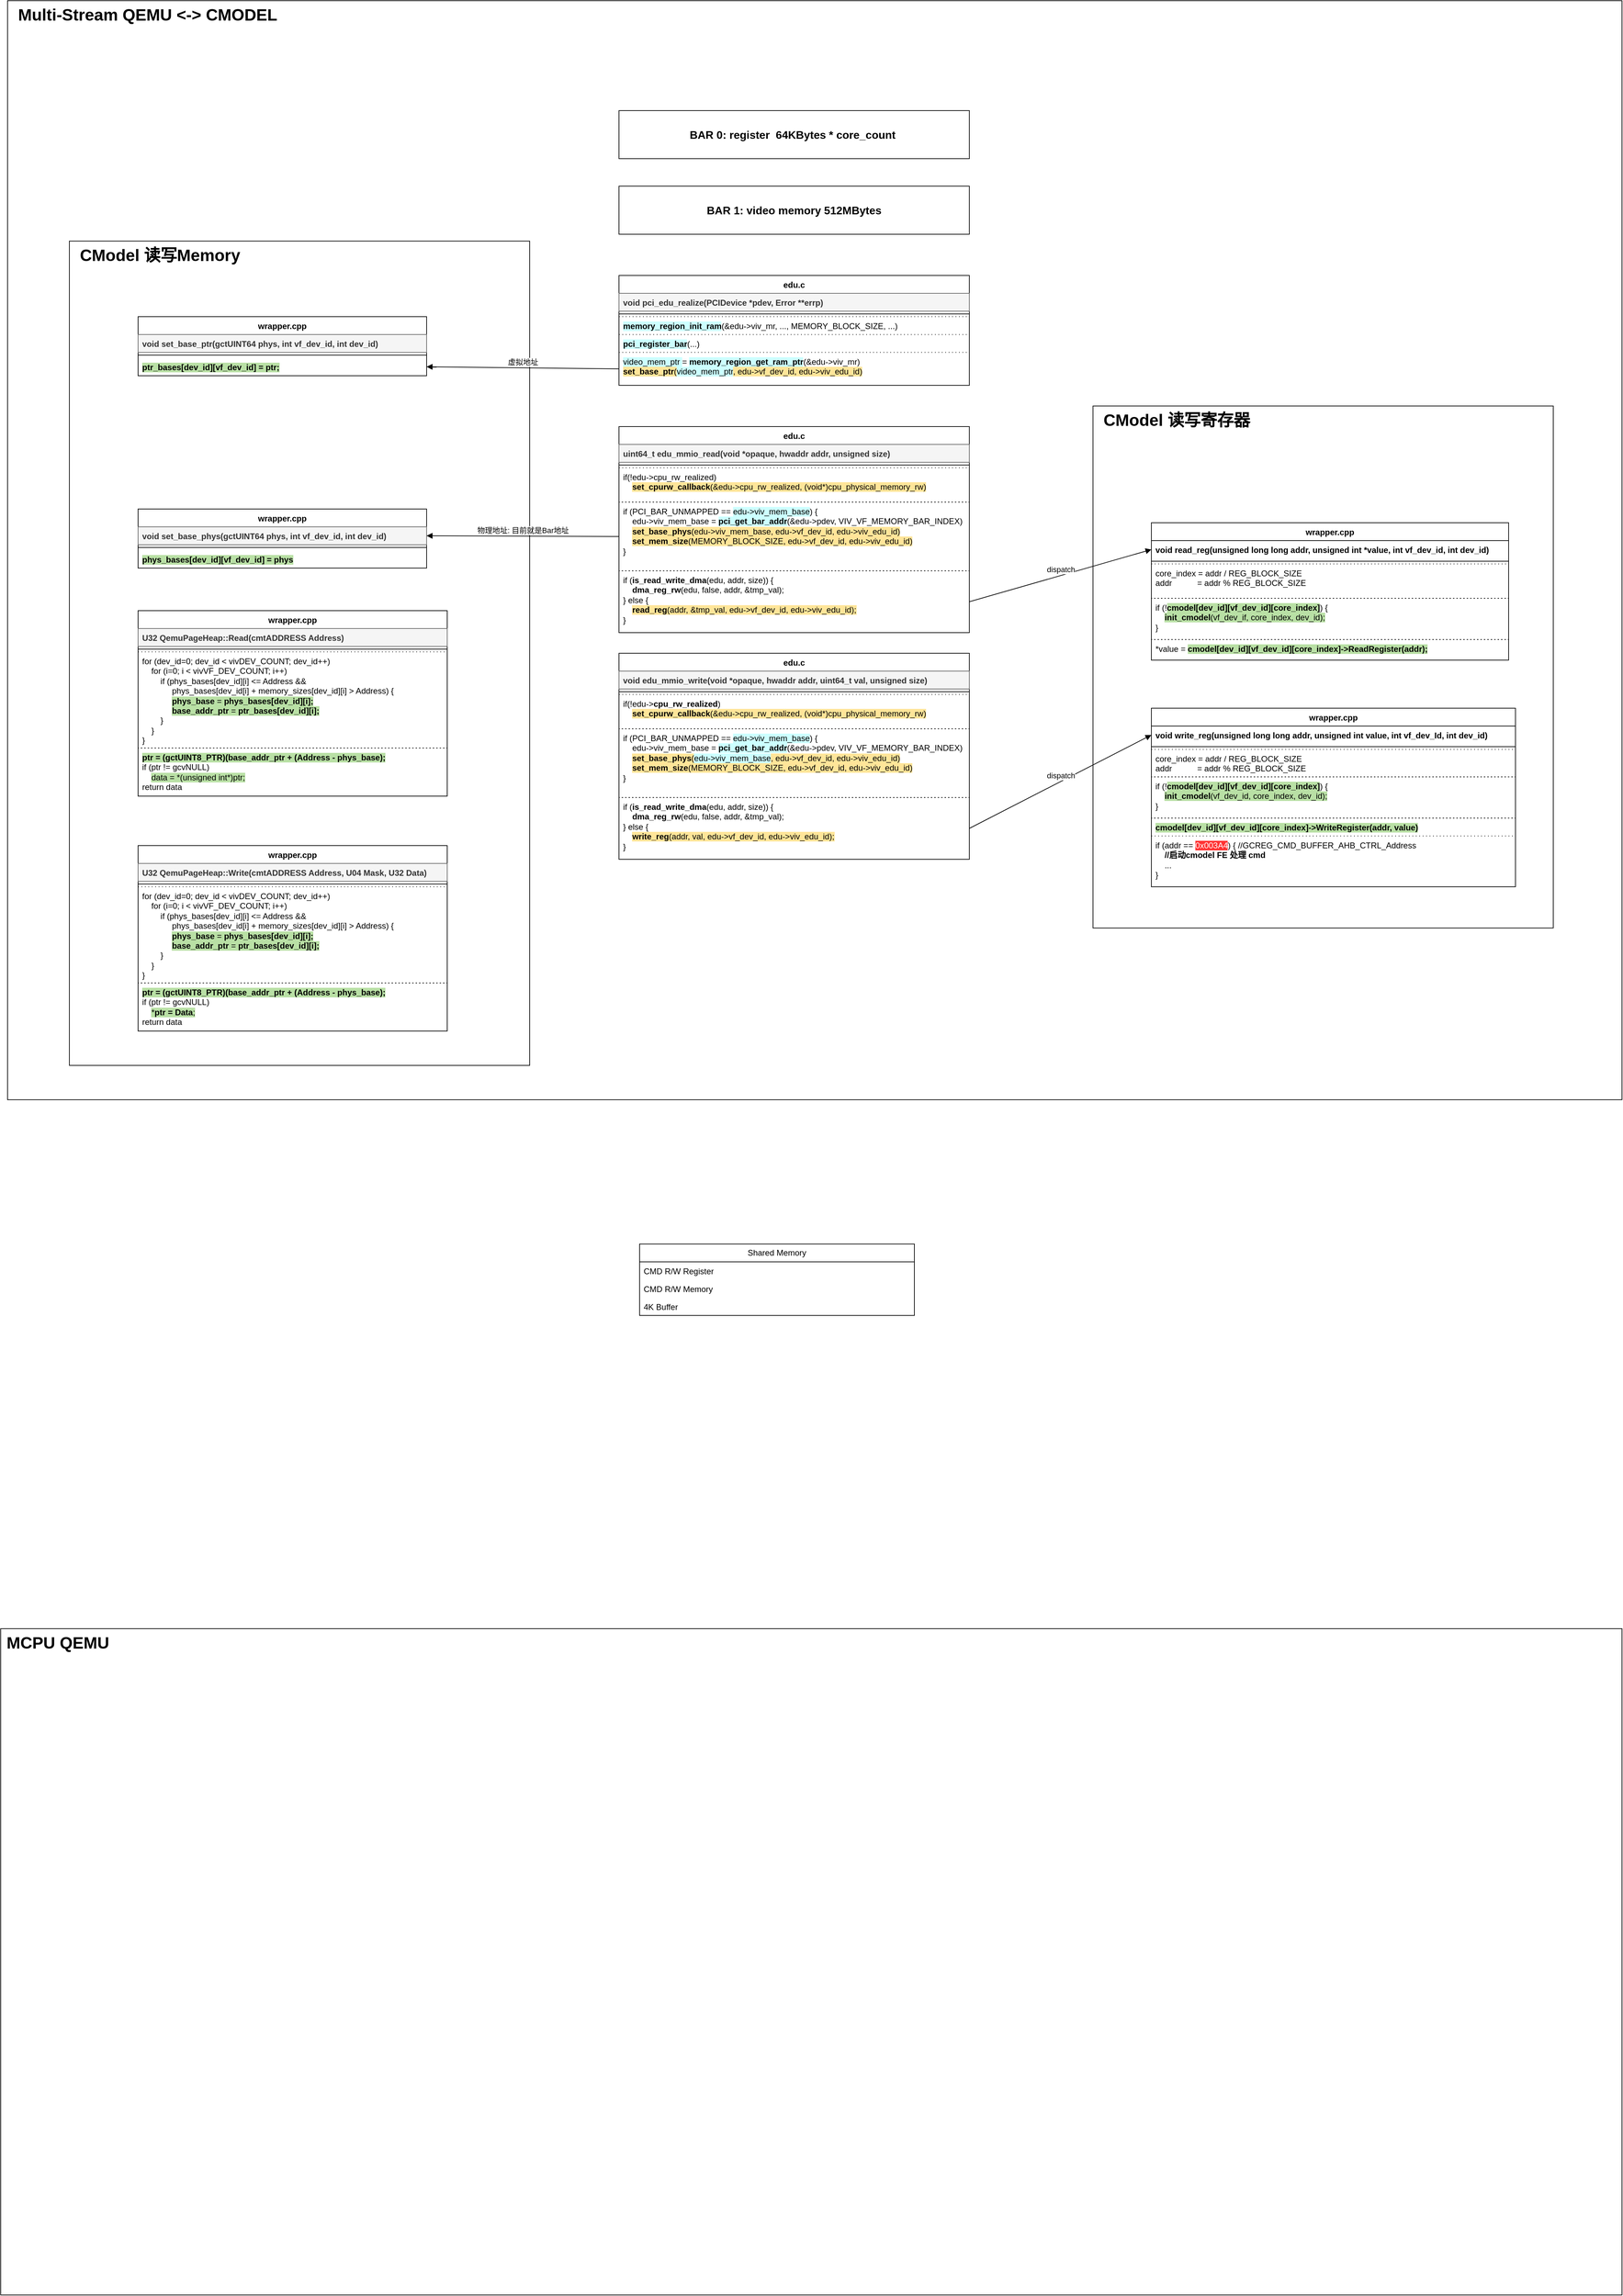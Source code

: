 <mxfile version="26.0.16">
  <diagram name="Page-1" id="O3RF_QSyXw5MkjXzJmDC">
    <mxGraphModel dx="1686" dy="1617" grid="1" gridSize="10" guides="1" tooltips="1" connect="1" arrows="1" fold="1" page="1" pageScale="1" pageWidth="850" pageHeight="1100" math="0" shadow="0">
      <root>
        <mxCell id="0" />
        <mxCell id="1" parent="0" />
        <mxCell id="B6jd7QzCgzBGUs_DWfSZ-12" value="&lt;font style=&quot;font-size: 24px;&quot;&gt;&lt;b&gt;&amp;nbsp; Multi-Stream QEMU &amp;lt;-&amp;gt; CMODEL&lt;/b&gt;&lt;/font&gt;" style="html=1;whiteSpace=wrap;align=left;verticalAlign=top;movable=0;resizable=0;rotatable=0;deletable=0;editable=0;locked=1;connectable=0;" vertex="1" parent="1">
          <mxGeometry y="-520" width="2350" height="1600" as="geometry" />
        </mxCell>
        <mxCell id="B6jd7QzCgzBGUs_DWfSZ-70" value="&lt;font style=&quot;font-size: 24px;&quot;&gt;&lt;b&gt;&amp;nbsp; CModel 读写Memory&lt;/b&gt;&lt;/font&gt;" style="html=1;whiteSpace=wrap;movable=0;resizable=0;rotatable=0;deletable=0;editable=0;locked=1;connectable=0;align=left;verticalAlign=top;" vertex="1" parent="1">
          <mxGeometry x="90" y="-170" width="670" height="1200" as="geometry" />
        </mxCell>
        <mxCell id="B6jd7QzCgzBGUs_DWfSZ-38" value="&lt;font style=&quot;font-size: 24px;&quot;&gt;&lt;b&gt;&amp;nbsp; CModel 读写寄存器&lt;/b&gt;&lt;/font&gt;" style="html=1;whiteSpace=wrap;movable=0;resizable=0;rotatable=0;deletable=0;editable=0;locked=1;connectable=0;align=left;verticalAlign=top;" vertex="1" parent="1">
          <mxGeometry x="1580" y="70" width="670" height="760" as="geometry" />
        </mxCell>
        <mxCell id="B6jd7QzCgzBGUs_DWfSZ-2" value="edu.c" style="swimlane;fontStyle=1;align=center;verticalAlign=top;childLayout=stackLayout;horizontal=1;startSize=26;horizontalStack=0;resizeParent=1;resizeParentMax=0;resizeLast=0;collapsible=1;marginBottom=0;whiteSpace=wrap;html=1;" vertex="1" parent="1">
          <mxGeometry x="890" y="100" width="510" height="300" as="geometry" />
        </mxCell>
        <mxCell id="B6jd7QzCgzBGUs_DWfSZ-3" value="&lt;b&gt;uint64_t edu_mmio_read(void *opaque, hwaddr addr, unsigned size)&amp;nbsp;&lt;/b&gt;" style="text;strokeColor=#666666;fillColor=#f5f5f5;align=left;verticalAlign=top;spacingLeft=4;spacingRight=4;overflow=hidden;rotatable=0;points=[[0,0.5],[1,0.5]];portConstraint=eastwest;whiteSpace=wrap;html=1;fontColor=#333333;" vertex="1" parent="B6jd7QzCgzBGUs_DWfSZ-2">
          <mxGeometry y="26" width="510" height="26" as="geometry" />
        </mxCell>
        <mxCell id="B6jd7QzCgzBGUs_DWfSZ-4" value="" style="line;strokeWidth=1;fillColor=none;align=left;verticalAlign=middle;spacingTop=-1;spacingLeft=3;spacingRight=3;rotatable=0;labelPosition=right;points=[];portConstraint=eastwest;strokeColor=inherit;" vertex="1" parent="B6jd7QzCgzBGUs_DWfSZ-2">
          <mxGeometry y="52" width="510" height="8" as="geometry" />
        </mxCell>
        <mxCell id="B6jd7QzCgzBGUs_DWfSZ-6" value="if(!edu-&amp;gt;cpu_rw_realized)&amp;nbsp;&lt;div&gt;&amp;nbsp; &amp;nbsp; &lt;span style=&quot;background-color: rgb(255, 229, 153);&quot;&gt;&lt;b style=&quot;&quot;&gt;set_cpurw_callback&lt;/b&gt;(&amp;amp;edu-&amp;gt;cpu_rw_realized, (void*)cpu_physical_memory_rw)&lt;/span&gt;&lt;/div&gt;" style="text;strokeColor=default;fillColor=none;align=left;verticalAlign=top;spacingLeft=4;spacingRight=4;overflow=hidden;rotatable=0;points=[[0,0.5],[1,0.5]];portConstraint=eastwest;whiteSpace=wrap;html=1;dashed=1;dashPattern=1 4;" vertex="1" parent="B6jd7QzCgzBGUs_DWfSZ-2">
          <mxGeometry y="60" width="510" height="50" as="geometry" />
        </mxCell>
        <mxCell id="B6jd7QzCgzBGUs_DWfSZ-5" value="if (PCI_BAR_UNMAPPED == &lt;span style=&quot;background-color: light-dark(rgb(204, 255, 255), rgb(33, 66, 16));&quot;&gt;edu-&amp;gt;viv_mem_base&lt;/span&gt;) {&lt;div&gt;&amp;nbsp; &amp;nbsp; &lt;span&gt;edu-&amp;gt;viv_mem_base = &lt;b style=&quot;background-color: light-dark(rgb(204, 255, 255), rgb(33, 66, 16));&quot;&gt;pci_get_bar_addr&lt;/b&gt;(&amp;amp;edu-&amp;gt;pdev, VIV_VF_MEMORY_BAR_INDEX)&lt;br&gt;&lt;span&gt;&amp;nbsp; &amp;nbsp; &lt;span style=&quot;background-color: rgb(255, 229, 153);&quot;&gt;&lt;b&gt;set_base_phys&lt;/b&gt;(edu-&amp;gt;viv_mem_base, edu-&amp;gt;vf_dev_id, edu-&amp;gt;viv_edu_id)&lt;/span&gt;&lt;/span&gt;&lt;/span&gt;&lt;/div&gt;&lt;div&gt;&amp;nbsp; &amp;nbsp; &lt;span style=&quot;background-color: rgb(255, 229, 153);&quot;&gt;&lt;b&gt;set_mem_size&lt;/b&gt;(MEMORY_BLOCK_SIZE, edu-&amp;gt;vf_dev_id, edu-&amp;gt;viv_edu_id)&lt;/span&gt;&lt;/div&gt;&lt;div&gt;}&lt;/div&gt;" style="text;strokeColor=default;fillColor=none;align=left;verticalAlign=top;spacingLeft=4;spacingRight=4;overflow=hidden;rotatable=0;points=[[0,0.5],[1,0.5]];portConstraint=eastwest;whiteSpace=wrap;html=1;dashed=1;dashPattern=1 4;" vertex="1" parent="B6jd7QzCgzBGUs_DWfSZ-2">
          <mxGeometry y="110" width="510" height="100" as="geometry" />
        </mxCell>
        <mxCell id="B6jd7QzCgzBGUs_DWfSZ-7" value="if (&lt;b&gt;is_read_write_dma&lt;/b&gt;(edu, addr, size)) {&lt;div&gt;&amp;nbsp; &amp;nbsp; &lt;b&gt;dma_reg_rw&lt;/b&gt;(edu, false, addr, &amp;amp;tmp_val);&lt;/div&gt;&lt;div&gt;} else {&lt;/div&gt;&lt;div&gt;&amp;nbsp; &amp;nbsp; &lt;span style=&quot;background-color: rgb(255, 229, 153);&quot;&gt;&lt;b style=&quot;&quot;&gt;read_reg&lt;/b&gt;(addr, &amp;amp;tmp_val, edu-&amp;gt;vf_dev_id, edu-&amp;gt;viv_edu_id);&lt;/span&gt;&lt;/div&gt;&lt;div&gt;}&lt;/div&gt;&lt;div&gt;&lt;br&gt;&lt;/div&gt;&lt;div&gt;&lt;br&gt;&lt;/div&gt;" style="text;strokeColor=default;fillColor=none;align=left;verticalAlign=top;spacingLeft=4;spacingRight=4;overflow=hidden;rotatable=0;points=[[0,0.5],[1,0.5]];portConstraint=eastwest;whiteSpace=wrap;html=1;dashed=1;dashPattern=1 4;" vertex="1" parent="B6jd7QzCgzBGUs_DWfSZ-2">
          <mxGeometry y="210" width="510" height="90" as="geometry" />
        </mxCell>
        <mxCell id="B6jd7QzCgzBGUs_DWfSZ-15" value="edu.c" style="swimlane;fontStyle=1;align=center;verticalAlign=top;childLayout=stackLayout;horizontal=1;startSize=26;horizontalStack=0;resizeParent=1;resizeParentMax=0;resizeLast=0;collapsible=1;marginBottom=0;whiteSpace=wrap;html=1;" vertex="1" parent="1">
          <mxGeometry x="890" y="430" width="510" height="300" as="geometry" />
        </mxCell>
        <mxCell id="B6jd7QzCgzBGUs_DWfSZ-16" value="&lt;b&gt;void edu_mmio_write(void *opaque, hwaddr addr, uint64_t val, unsigned size)&amp;nbsp;&lt;/b&gt;" style="text;strokeColor=#666666;fillColor=#f5f5f5;align=left;verticalAlign=top;spacingLeft=4;spacingRight=4;overflow=hidden;rotatable=0;points=[[0,0.5],[1,0.5]];portConstraint=eastwest;whiteSpace=wrap;html=1;fontColor=#333333;" vertex="1" parent="B6jd7QzCgzBGUs_DWfSZ-15">
          <mxGeometry y="26" width="510" height="26" as="geometry" />
        </mxCell>
        <mxCell id="B6jd7QzCgzBGUs_DWfSZ-17" value="" style="line;strokeWidth=1;fillColor=none;align=left;verticalAlign=middle;spacingTop=-1;spacingLeft=3;spacingRight=3;rotatable=0;labelPosition=right;points=[];portConstraint=eastwest;strokeColor=inherit;" vertex="1" parent="B6jd7QzCgzBGUs_DWfSZ-15">
          <mxGeometry y="52" width="510" height="8" as="geometry" />
        </mxCell>
        <mxCell id="B6jd7QzCgzBGUs_DWfSZ-18" value="if(!edu-&amp;gt;&lt;b&gt;cpu_rw_realized&lt;/b&gt;)&amp;nbsp;&lt;div&gt;&amp;nbsp; &amp;nbsp; &lt;span style=&quot;background-color: rgb(255, 229, 153);&quot;&gt;&lt;b style=&quot;&quot;&gt;set_cpurw_callback&lt;/b&gt;(&amp;amp;edu-&amp;gt;cpu_rw_realized, (void*)cpu_physical_memory_rw)&lt;/span&gt;&lt;/div&gt;" style="text;strokeColor=default;fillColor=none;align=left;verticalAlign=top;spacingLeft=4;spacingRight=4;overflow=hidden;rotatable=0;points=[[0,0.5],[1,0.5]];portConstraint=eastwest;whiteSpace=wrap;html=1;dashed=1;dashPattern=1 4;" vertex="1" parent="B6jd7QzCgzBGUs_DWfSZ-15">
          <mxGeometry y="60" width="510" height="50" as="geometry" />
        </mxCell>
        <mxCell id="B6jd7QzCgzBGUs_DWfSZ-19" value="if (PCI_BAR_UNMAPPED == &lt;span style=&quot;background-color: light-dark(rgb(204, 255, 255), rgb(33, 66, 16));&quot;&gt;edu-&amp;gt;viv_mem_base&lt;/span&gt;) {&lt;div&gt;&amp;nbsp; &amp;nbsp; &lt;span&gt;edu-&amp;gt;viv_mem_base = &lt;b style=&quot;background-color: light-dark(rgb(204, 255, 255), rgb(33, 66, 16));&quot;&gt;pci_get_bar_addr&lt;/b&gt;(&amp;amp;edu-&amp;gt;pdev, VIV_VF_MEMORY_BAR_INDEX)&lt;br&gt;&amp;nbsp; &amp;nbsp; &lt;span style=&quot;background-color: rgb(255, 229, 153);&quot;&gt;&lt;b&gt;set_base_phys&lt;/b&gt;(&lt;/span&gt;&lt;span style=&quot;background-color: light-dark(rgb(204, 255, 255), rgb(33, 66, 16));&quot;&gt;edu-&amp;gt;viv_mem_base&lt;/span&gt;&lt;span style=&quot;background-color: rgb(255, 229, 153);&quot;&gt;, edu-&amp;gt;vf_dev_id, edu-&amp;gt;viv_edu_id)&lt;/span&gt;&lt;/span&gt;&lt;/div&gt;&lt;div&gt;&amp;nbsp; &amp;nbsp; &lt;span style=&quot;background-color: rgb(255, 229, 153);&quot;&gt;&lt;b&gt;set_mem_size&lt;/b&gt;(MEMORY_BLOCK_SIZE, edu-&amp;gt;vf_dev_id, edu-&amp;gt;viv_edu_id)&lt;/span&gt;&lt;/div&gt;&lt;div&gt;}&lt;/div&gt;" style="text;strokeColor=default;fillColor=none;align=left;verticalAlign=top;spacingLeft=4;spacingRight=4;overflow=hidden;rotatable=0;points=[[0,0.5],[1,0.5]];portConstraint=eastwest;whiteSpace=wrap;html=1;dashed=1;dashPattern=1 4;" vertex="1" parent="B6jd7QzCgzBGUs_DWfSZ-15">
          <mxGeometry y="110" width="510" height="100" as="geometry" />
        </mxCell>
        <mxCell id="B6jd7QzCgzBGUs_DWfSZ-20" value="if (&lt;b&gt;is_read_write_dma&lt;/b&gt;(edu, addr, size)) {&lt;div&gt;&amp;nbsp; &amp;nbsp; &lt;b&gt;dma_reg_rw&lt;/b&gt;(edu, false, addr, &amp;amp;tmp_val);&lt;/div&gt;&lt;div&gt;} else {&lt;/div&gt;&lt;div&gt;&amp;nbsp; &amp;nbsp; &lt;span style=&quot;background-color: rgb(255, 229, 153);&quot;&gt;&lt;b style=&quot;&quot;&gt;write_reg&lt;/b&gt;(addr, val, edu-&amp;gt;vf_dev_id, edu-&amp;gt;viv_edu_id);&lt;/span&gt;&lt;/div&gt;&lt;div&gt;}&lt;/div&gt;&lt;div&gt;&lt;br&gt;&lt;/div&gt;&lt;div&gt;&lt;br&gt;&lt;/div&gt;" style="text;strokeColor=default;fillColor=none;align=left;verticalAlign=top;spacingLeft=4;spacingRight=4;overflow=hidden;rotatable=0;points=[[0,0.5],[1,0.5]];portConstraint=eastwest;whiteSpace=wrap;html=1;dashed=1;dashPattern=1 4;" vertex="1" parent="B6jd7QzCgzBGUs_DWfSZ-15">
          <mxGeometry y="210" width="510" height="90" as="geometry" />
        </mxCell>
        <mxCell id="B6jd7QzCgzBGUs_DWfSZ-22" value="wrapper.cpp" style="swimlane;fontStyle=1;align=center;verticalAlign=top;childLayout=stackLayout;horizontal=1;startSize=26;horizontalStack=0;resizeParent=1;resizeParentMax=0;resizeLast=0;collapsible=1;marginBottom=0;whiteSpace=wrap;html=1;" vertex="1" parent="1">
          <mxGeometry x="1665" y="240" width="520" height="200" as="geometry" />
        </mxCell>
        <mxCell id="B6jd7QzCgzBGUs_DWfSZ-23" value="&lt;b&gt;void read_reg(unsigned long long addr, unsigned int *value, int vf_dev_id, int dev_id)&lt;/b&gt;" style="text;strokeColor=none;fillColor=none;align=left;verticalAlign=top;spacingLeft=4;spacingRight=4;overflow=hidden;rotatable=0;points=[[0,0.5],[1,0.5]];portConstraint=eastwest;whiteSpace=wrap;html=1;" vertex="1" parent="B6jd7QzCgzBGUs_DWfSZ-22">
          <mxGeometry y="26" width="520" height="26" as="geometry" />
        </mxCell>
        <mxCell id="B6jd7QzCgzBGUs_DWfSZ-24" value="" style="line;strokeWidth=1;fillColor=none;align=left;verticalAlign=middle;spacingTop=-1;spacingLeft=3;spacingRight=3;rotatable=0;labelPosition=right;points=[];portConstraint=eastwest;strokeColor=inherit;" vertex="1" parent="B6jd7QzCgzBGUs_DWfSZ-22">
          <mxGeometry y="52" width="520" height="8" as="geometry" />
        </mxCell>
        <mxCell id="B6jd7QzCgzBGUs_DWfSZ-25" value="core_index = addr / REG_BLOCK_SIZE&lt;div&gt;addr&amp;nbsp; &amp;nbsp; &amp;nbsp; &amp;nbsp; &amp;nbsp; &amp;nbsp;= addr % REG_BLOCK_SIZE&lt;/div&gt;" style="text;strokeColor=default;fillColor=none;align=left;verticalAlign=top;spacingLeft=4;spacingRight=4;overflow=hidden;rotatable=0;points=[[0,0.5],[1,0.5]];portConstraint=eastwest;whiteSpace=wrap;html=1;dashed=1;dashPattern=1 4;" vertex="1" parent="B6jd7QzCgzBGUs_DWfSZ-22">
          <mxGeometry y="60" width="520" height="50" as="geometry" />
        </mxCell>
        <mxCell id="B6jd7QzCgzBGUs_DWfSZ-26" value="if (!&lt;b style=&quot;background-color: rgb(185, 224, 165);&quot;&gt;cmodel[dev_id][vf_dev_id][core_index]&lt;/b&gt;) {&lt;div&gt;&amp;nbsp; &amp;nbsp; &lt;span style=&quot;background-color: rgb(185, 224, 165);&quot;&gt;&lt;b&gt;init_cmodel&lt;/b&gt;(vf_dev_if, core_index, dev_id);&lt;/span&gt;&lt;/div&gt;&lt;div&gt;}&lt;/div&gt;" style="text;strokeColor=default;fillColor=none;align=left;verticalAlign=top;spacingLeft=4;spacingRight=4;overflow=hidden;rotatable=0;points=[[0,0.5],[1,0.5]];portConstraint=eastwest;whiteSpace=wrap;html=1;dashed=1;dashPattern=1 4;" vertex="1" parent="B6jd7QzCgzBGUs_DWfSZ-22">
          <mxGeometry y="110" width="520" height="60" as="geometry" />
        </mxCell>
        <mxCell id="B6jd7QzCgzBGUs_DWfSZ-28" value="*value = &lt;font style=&quot;color: rgb(0, 0, 0); background-color: rgb(185, 224, 165);&quot;&gt;&lt;b&gt;cmodel[dev_id][vf_dev_id][core_index]-&amp;gt;ReadRegister(addr);&lt;/b&gt;&lt;/font&gt;" style="text;strokeColor=default;fillColor=none;align=left;verticalAlign=top;spacingLeft=4;spacingRight=4;overflow=hidden;rotatable=0;points=[[0,0.5],[1,0.5]];portConstraint=eastwest;whiteSpace=wrap;html=1;dashed=1;dashPattern=1 4;" vertex="1" parent="B6jd7QzCgzBGUs_DWfSZ-22">
          <mxGeometry y="170" width="520" height="30" as="geometry" />
        </mxCell>
        <mxCell id="B6jd7QzCgzBGUs_DWfSZ-29" value="dispatch" style="html=1;verticalAlign=bottom;endArrow=block;curved=0;rounded=0;entryX=0;entryY=0.5;entryDx=0;entryDy=0;exitX=1;exitY=0.5;exitDx=0;exitDy=0;" edge="1" parent="1" source="B6jd7QzCgzBGUs_DWfSZ-7" target="B6jd7QzCgzBGUs_DWfSZ-23">
          <mxGeometry width="80" relative="1" as="geometry">
            <mxPoint x="720" y="400" as="sourcePoint" />
            <mxPoint x="800" y="400" as="targetPoint" />
          </mxGeometry>
        </mxCell>
        <mxCell id="B6jd7QzCgzBGUs_DWfSZ-30" value="wrapper.cpp" style="swimlane;fontStyle=1;align=center;verticalAlign=top;childLayout=stackLayout;horizontal=1;startSize=26;horizontalStack=0;resizeParent=1;resizeParentMax=0;resizeLast=0;collapsible=1;marginBottom=0;whiteSpace=wrap;html=1;" vertex="1" parent="1">
          <mxGeometry x="1665" y="510" width="530" height="260" as="geometry" />
        </mxCell>
        <mxCell id="B6jd7QzCgzBGUs_DWfSZ-31" value="&lt;b&gt;void write_reg(unsigned long long addr, unsigned int value, int vf_dev_Id, int dev_id)&lt;/b&gt;" style="text;strokeColor=none;fillColor=none;align=left;verticalAlign=top;spacingLeft=4;spacingRight=4;overflow=hidden;rotatable=0;points=[[0,0.5],[1,0.5]];portConstraint=eastwest;whiteSpace=wrap;html=1;" vertex="1" parent="B6jd7QzCgzBGUs_DWfSZ-30">
          <mxGeometry y="26" width="530" height="26" as="geometry" />
        </mxCell>
        <mxCell id="B6jd7QzCgzBGUs_DWfSZ-32" value="" style="line;strokeWidth=1;fillColor=none;align=left;verticalAlign=middle;spacingTop=-1;spacingLeft=3;spacingRight=3;rotatable=0;labelPosition=right;points=[];portConstraint=eastwest;strokeColor=inherit;" vertex="1" parent="B6jd7QzCgzBGUs_DWfSZ-30">
          <mxGeometry y="52" width="530" height="8" as="geometry" />
        </mxCell>
        <mxCell id="B6jd7QzCgzBGUs_DWfSZ-33" value="core_index = addr / REG_BLOCK_SIZE&lt;div&gt;addr&amp;nbsp; &amp;nbsp; &amp;nbsp; &amp;nbsp; &amp;nbsp; &amp;nbsp;= addr % REG_BLOCK_SIZE&lt;/div&gt;" style="text;strokeColor=default;fillColor=none;align=left;verticalAlign=top;spacingLeft=4;spacingRight=4;overflow=hidden;rotatable=0;points=[[0,0.5],[1,0.5]];portConstraint=eastwest;whiteSpace=wrap;html=1;dashed=1;dashPattern=1 4;" vertex="1" parent="B6jd7QzCgzBGUs_DWfSZ-30">
          <mxGeometry y="60" width="530" height="40" as="geometry" />
        </mxCell>
        <mxCell id="B6jd7QzCgzBGUs_DWfSZ-35" value="if (!&lt;b style=&quot;background-color: rgb(185, 224, 165);&quot;&gt;cmodel[dev_id][vf_dev_id][core_index]&lt;/b&gt;) {&lt;br&gt;&amp;nbsp; &amp;nbsp; &lt;span style=&quot;background-color: rgb(185, 224, 165);&quot;&gt;&lt;b style=&quot;&quot;&gt;init_cmodel&lt;/b&gt;(vf_dev_id, core_index, dev_id);&lt;/span&gt;&lt;br&gt;}" style="text;strokeColor=default;fillColor=none;align=left;verticalAlign=top;spacingLeft=4;spacingRight=4;overflow=hidden;rotatable=0;points=[[0,0.5],[1,0.5]];portConstraint=eastwest;whiteSpace=wrap;html=1;dashed=1;dashPattern=1 4;" vertex="1" parent="B6jd7QzCgzBGUs_DWfSZ-30">
          <mxGeometry y="100" width="530" height="60" as="geometry" />
        </mxCell>
        <mxCell id="B6jd7QzCgzBGUs_DWfSZ-36" value="&lt;b style=&quot;background-color: rgb(185, 224, 165);&quot;&gt;cmodel[dev_id][vf_dev_id][core_index]-&amp;gt;WriteRegister(addr, value)&lt;/b&gt;" style="text;strokeColor=default;fillColor=none;align=left;verticalAlign=top;spacingLeft=4;spacingRight=4;overflow=hidden;rotatable=0;points=[[0,0.5],[1,0.5]];portConstraint=eastwest;whiteSpace=wrap;html=1;dashed=1;dashPattern=1 4;" vertex="1" parent="B6jd7QzCgzBGUs_DWfSZ-30">
          <mxGeometry y="160" width="530" height="26" as="geometry" />
        </mxCell>
        <mxCell id="B6jd7QzCgzBGUs_DWfSZ-37" value="if (addr == &lt;span style=&quot;background-color: rgb(255, 51, 51);&quot;&gt;&lt;font style=&quot;color: rgb(255, 255, 255);&quot;&gt;0x003A4&lt;/font&gt;&lt;/span&gt;) { //GCREG_CMD_BUFFER_AHB_CTRL_Address&lt;div&gt;&amp;nbsp; &amp;nbsp; &lt;b&gt;//启动cmodel FE 处理 cmd&lt;/b&gt;&lt;/div&gt;&lt;div&gt;&amp;nbsp; &amp;nbsp; ...&lt;/div&gt;&lt;div&gt;}&lt;/div&gt;" style="text;strokeColor=default;fillColor=none;align=left;verticalAlign=top;spacingLeft=4;spacingRight=4;overflow=hidden;rotatable=0;points=[[0,0.5],[1,0.5]];portConstraint=eastwest;whiteSpace=wrap;html=1;dashed=1;dashPattern=1 4;" vertex="1" parent="B6jd7QzCgzBGUs_DWfSZ-30">
          <mxGeometry y="186" width="530" height="74" as="geometry" />
        </mxCell>
        <mxCell id="B6jd7QzCgzBGUs_DWfSZ-34" value="dispatch" style="html=1;verticalAlign=bottom;endArrow=block;curved=0;rounded=0;entryX=0;entryY=0.5;entryDx=0;entryDy=0;exitX=1;exitY=0.5;exitDx=0;exitDy=0;" edge="1" parent="1" source="B6jd7QzCgzBGUs_DWfSZ-20" target="B6jd7QzCgzBGUs_DWfSZ-31">
          <mxGeometry width="80" relative="1" as="geometry">
            <mxPoint x="550" y="365" as="sourcePoint" />
            <mxPoint x="750" y="149" as="targetPoint" />
          </mxGeometry>
        </mxCell>
        <mxCell id="B6jd7QzCgzBGUs_DWfSZ-39" value="wrapper.cpp" style="swimlane;fontStyle=1;align=center;verticalAlign=top;childLayout=stackLayout;horizontal=1;startSize=26;horizontalStack=0;resizeParent=1;resizeParentMax=0;resizeLast=0;collapsible=1;marginBottom=0;whiteSpace=wrap;html=1;" vertex="1" parent="1">
          <mxGeometry x="190" y="220" width="420" height="86" as="geometry" />
        </mxCell>
        <mxCell id="B6jd7QzCgzBGUs_DWfSZ-40" value="&lt;b&gt;void set_base_phys(gctUINT64 phys, int vf_dev_id, int dev_id)&lt;/b&gt;" style="text;strokeColor=#666666;fillColor=#f5f5f5;align=left;verticalAlign=top;spacingLeft=4;spacingRight=4;overflow=hidden;rotatable=0;points=[[0,0.5],[1,0.5]];portConstraint=eastwest;whiteSpace=wrap;html=1;fontColor=#333333;" vertex="1" parent="B6jd7QzCgzBGUs_DWfSZ-39">
          <mxGeometry y="26" width="420" height="26" as="geometry" />
        </mxCell>
        <mxCell id="B6jd7QzCgzBGUs_DWfSZ-41" value="" style="line;strokeWidth=1;fillColor=none;align=left;verticalAlign=middle;spacingTop=-1;spacingLeft=3;spacingRight=3;rotatable=0;labelPosition=right;points=[];portConstraint=eastwest;strokeColor=inherit;" vertex="1" parent="B6jd7QzCgzBGUs_DWfSZ-39">
          <mxGeometry y="52" width="420" height="8" as="geometry" />
        </mxCell>
        <mxCell id="B6jd7QzCgzBGUs_DWfSZ-42" value="&lt;b&gt;&lt;font style=&quot;color: rgb(0, 0, 0); background-color: rgb(185, 224, 165);&quot;&gt;phys_bases[dev_id][vf_dev_id] = phys&lt;/font&gt;&lt;/b&gt;" style="text;strokeColor=none;fillColor=none;align=left;verticalAlign=top;spacingLeft=4;spacingRight=4;overflow=hidden;rotatable=0;points=[[0,0.5],[1,0.5]];portConstraint=eastwest;whiteSpace=wrap;html=1;" vertex="1" parent="B6jd7QzCgzBGUs_DWfSZ-39">
          <mxGeometry y="60" width="420" height="26" as="geometry" />
        </mxCell>
        <mxCell id="B6jd7QzCgzBGUs_DWfSZ-43" value="wrapper.cpp" style="swimlane;fontStyle=1;align=center;verticalAlign=top;childLayout=stackLayout;horizontal=1;startSize=26;horizontalStack=0;resizeParent=1;resizeParentMax=0;resizeLast=0;collapsible=1;marginBottom=0;whiteSpace=wrap;html=1;" vertex="1" parent="1">
          <mxGeometry x="190" y="-60" width="420" height="86" as="geometry" />
        </mxCell>
        <mxCell id="B6jd7QzCgzBGUs_DWfSZ-44" value="&lt;b&gt;void set_base_ptr(gctUINT64 phys, int vf_dev_id, int dev_id)&lt;/b&gt;" style="text;strokeColor=#666666;fillColor=#f5f5f5;align=left;verticalAlign=top;spacingLeft=4;spacingRight=4;overflow=hidden;rotatable=0;points=[[0,0.5],[1,0.5]];portConstraint=eastwest;whiteSpace=wrap;html=1;fontColor=#333333;" vertex="1" parent="B6jd7QzCgzBGUs_DWfSZ-43">
          <mxGeometry y="26" width="420" height="26" as="geometry" />
        </mxCell>
        <mxCell id="B6jd7QzCgzBGUs_DWfSZ-45" value="" style="line;strokeWidth=1;fillColor=none;align=left;verticalAlign=middle;spacingTop=-1;spacingLeft=3;spacingRight=3;rotatable=0;labelPosition=right;points=[];portConstraint=eastwest;strokeColor=inherit;" vertex="1" parent="B6jd7QzCgzBGUs_DWfSZ-43">
          <mxGeometry y="52" width="420" height="8" as="geometry" />
        </mxCell>
        <mxCell id="B6jd7QzCgzBGUs_DWfSZ-46" value="&lt;b style=&quot;background-color: rgb(185, 224, 165);&quot;&gt;ptr_bases[dev_id][vf_dev_id] = ptr;&lt;/b&gt;" style="text;strokeColor=none;fillColor=none;align=left;verticalAlign=top;spacingLeft=4;spacingRight=4;overflow=hidden;rotatable=0;points=[[0,0.5],[1,0.5]];portConstraint=eastwest;whiteSpace=wrap;html=1;" vertex="1" parent="B6jd7QzCgzBGUs_DWfSZ-43">
          <mxGeometry y="60" width="420" height="26" as="geometry" />
        </mxCell>
        <mxCell id="B6jd7QzCgzBGUs_DWfSZ-51" value="物理地址: 目前就是Bar地址" style="html=1;verticalAlign=bottom;endArrow=block;curved=0;rounded=0;exitX=0;exitY=0.5;exitDx=0;exitDy=0;entryX=1;entryY=0.5;entryDx=0;entryDy=0;" edge="1" parent="1" source="B6jd7QzCgzBGUs_DWfSZ-5" target="B6jd7QzCgzBGUs_DWfSZ-40">
          <mxGeometry width="80" relative="1" as="geometry">
            <mxPoint x="740" y="-120" as="sourcePoint" />
            <mxPoint x="820" y="-120" as="targetPoint" />
          </mxGeometry>
        </mxCell>
        <mxCell id="B6jd7QzCgzBGUs_DWfSZ-52" value="&lt;font style=&quot;font-size: 16px;&quot;&gt;&lt;b&gt;BAR 0: register&amp;nbsp; 64KBytes * core_count&amp;nbsp;&lt;/b&gt;&lt;/font&gt;" style="html=1;whiteSpace=wrap;" vertex="1" parent="1">
          <mxGeometry x="890" y="-360" width="510" height="70" as="geometry" />
        </mxCell>
        <mxCell id="B6jd7QzCgzBGUs_DWfSZ-53" value="&lt;font style=&quot;font-size: 16px;&quot;&gt;&lt;b&gt;BAR 1: video memory 512MBytes&lt;/b&gt;&lt;/font&gt;" style="html=1;whiteSpace=wrap;" vertex="1" parent="1">
          <mxGeometry x="890" y="-250" width="510" height="70" as="geometry" />
        </mxCell>
        <mxCell id="B6jd7QzCgzBGUs_DWfSZ-55" value="edu.c" style="swimlane;fontStyle=1;align=center;verticalAlign=top;childLayout=stackLayout;horizontal=1;startSize=26;horizontalStack=0;resizeParent=1;resizeParentMax=0;resizeLast=0;collapsible=1;marginBottom=0;whiteSpace=wrap;html=1;" vertex="1" parent="1">
          <mxGeometry x="890" y="-120" width="510" height="160" as="geometry" />
        </mxCell>
        <mxCell id="B6jd7QzCgzBGUs_DWfSZ-56" value="&lt;b&gt;void pci_edu_realize(PCIDevice *pdev, Error **errp)&lt;/b&gt;" style="text;strokeColor=#666666;fillColor=#f5f5f5;align=left;verticalAlign=top;spacingLeft=4;spacingRight=4;overflow=hidden;rotatable=0;points=[[0,0.5],[1,0.5]];portConstraint=eastwest;whiteSpace=wrap;html=1;fontColor=#333333;" vertex="1" parent="B6jd7QzCgzBGUs_DWfSZ-55">
          <mxGeometry y="26" width="510" height="26" as="geometry" />
        </mxCell>
        <mxCell id="B6jd7QzCgzBGUs_DWfSZ-57" value="" style="line;strokeWidth=1;fillColor=none;align=left;verticalAlign=middle;spacingTop=-1;spacingLeft=3;spacingRight=3;rotatable=0;labelPosition=right;points=[];portConstraint=eastwest;strokeColor=inherit;" vertex="1" parent="B6jd7QzCgzBGUs_DWfSZ-55">
          <mxGeometry y="52" width="510" height="8" as="geometry" />
        </mxCell>
        <mxCell id="B6jd7QzCgzBGUs_DWfSZ-58" value="&lt;span style=&quot;background-color: light-dark(rgb(204, 255, 255), rgb(33, 66, 16));&quot;&gt;&lt;b&gt;memory_region_init_ram&lt;/b&gt;&lt;/span&gt;(&amp;amp;edu-&amp;gt;viv_mr, ..., MEMORY_BLOCK_SIZE, ...)" style="text;strokeColor=default;fillColor=none;align=left;verticalAlign=top;spacingLeft=4;spacingRight=4;overflow=hidden;rotatable=0;points=[[0,0.5],[1,0.5]];portConstraint=eastwest;whiteSpace=wrap;html=1;dashed=1;dashPattern=1 4;" vertex="1" parent="B6jd7QzCgzBGUs_DWfSZ-55">
          <mxGeometry y="60" width="510" height="26" as="geometry" />
        </mxCell>
        <mxCell id="B6jd7QzCgzBGUs_DWfSZ-59" value="&lt;b style=&quot;background-color: light-dark(rgb(204, 255, 255), rgb(33, 66, 16));&quot;&gt;pci_register_bar&lt;/b&gt;(...)" style="text;strokeColor=default;fillColor=none;align=left;verticalAlign=top;spacingLeft=4;spacingRight=4;overflow=hidden;rotatable=0;points=[[0,0.5],[1,0.5]];portConstraint=eastwest;whiteSpace=wrap;html=1;dashed=1;dashPattern=1 4;" vertex="1" parent="B6jd7QzCgzBGUs_DWfSZ-55">
          <mxGeometry y="86" width="510" height="26" as="geometry" />
        </mxCell>
        <mxCell id="B6jd7QzCgzBGUs_DWfSZ-60" value="&lt;span style=&quot;background-color: light-dark(rgb(204, 255, 255), rgb(33, 66, 16));&quot;&gt;video_mem_ptr &lt;/span&gt;= &lt;span style=&quot;background-color: light-dark(rgb(204, 255, 255), rgb(33, 66, 16));&quot;&gt;&lt;b&gt;memory_region_get_ram_ptr&lt;/b&gt;&lt;/span&gt;(&amp;amp;edu-&amp;gt;viv_mr)&lt;div&gt;&lt;span style=&quot;background-color: rgb(255, 229, 153);&quot;&gt;&lt;b style=&quot;&quot;&gt;set_base_ptr&lt;/b&gt;(&lt;/span&gt;&lt;span style=&quot;background-color: light-dark(rgb(204, 255, 255), rgb(33, 66, 16));&quot;&gt;video_mem_ptr&lt;/span&gt;&lt;span style=&quot;background-color: rgb(255, 229, 153);&quot;&gt;, edu-&amp;gt;vf_dev_id, edu-&amp;gt;viv_edu_id)&lt;/span&gt;&lt;/div&gt;" style="text;strokeColor=default;fillColor=none;align=left;verticalAlign=top;spacingLeft=4;spacingRight=4;overflow=hidden;rotatable=0;points=[[0,0.5],[1,0.5]];portConstraint=eastwest;whiteSpace=wrap;html=1;dashed=1;dashPattern=1 4;" vertex="1" parent="B6jd7QzCgzBGUs_DWfSZ-55">
          <mxGeometry y="112" width="510" height="48" as="geometry" />
        </mxCell>
        <mxCell id="B6jd7QzCgzBGUs_DWfSZ-61" value="虚拟地址" style="html=1;verticalAlign=bottom;endArrow=block;curved=0;rounded=0;exitX=0;exitY=0.5;exitDx=0;exitDy=0;entryX=1;entryY=0.5;entryDx=0;entryDy=0;" edge="1" parent="1" source="B6jd7QzCgzBGUs_DWfSZ-60" target="B6jd7QzCgzBGUs_DWfSZ-46">
          <mxGeometry width="80" relative="1" as="geometry">
            <mxPoint x="890" y="190" as="sourcePoint" />
            <mxPoint x="620" y="253" as="targetPoint" />
          </mxGeometry>
        </mxCell>
        <mxCell id="B6jd7QzCgzBGUs_DWfSZ-62" value="wrapper.cpp" style="swimlane;fontStyle=1;align=center;verticalAlign=top;childLayout=stackLayout;horizontal=1;startSize=26;horizontalStack=0;resizeParent=1;resizeParentMax=0;resizeLast=0;collapsible=1;marginBottom=0;whiteSpace=wrap;html=1;" vertex="1" parent="1">
          <mxGeometry x="190" y="368" width="450" height="270" as="geometry" />
        </mxCell>
        <mxCell id="B6jd7QzCgzBGUs_DWfSZ-63" value="&lt;b&gt;U32 QemuPageHeap::Read(cmtADDRESS Address)&lt;/b&gt;" style="text;strokeColor=#666666;fillColor=#f5f5f5;align=left;verticalAlign=top;spacingLeft=4;spacingRight=4;overflow=hidden;rotatable=0;points=[[0,0.5],[1,0.5]];portConstraint=eastwest;whiteSpace=wrap;html=1;fontColor=#333333;" vertex="1" parent="B6jd7QzCgzBGUs_DWfSZ-62">
          <mxGeometry y="26" width="450" height="26" as="geometry" />
        </mxCell>
        <mxCell id="B6jd7QzCgzBGUs_DWfSZ-64" value="" style="line;strokeWidth=1;fillColor=none;align=left;verticalAlign=middle;spacingTop=-1;spacingLeft=3;spacingRight=3;rotatable=0;labelPosition=right;points=[];portConstraint=eastwest;strokeColor=inherit;" vertex="1" parent="B6jd7QzCgzBGUs_DWfSZ-62">
          <mxGeometry y="52" width="450" height="8" as="geometry" />
        </mxCell>
        <mxCell id="B6jd7QzCgzBGUs_DWfSZ-65" value="for (dev_id=0; dev_id &amp;lt; vivDEV_COUNT; dev_id++)&amp;nbsp;&lt;div&gt;&amp;nbsp; &amp;nbsp; for (i=0; i &amp;lt; vivVF_DEV_COUNT; i++)&lt;br&gt;&amp;nbsp; &amp;nbsp; &amp;nbsp; &amp;nbsp; if (phys_bases[dev_id][i] &amp;lt;= Address &amp;amp;&amp;amp; &lt;br&gt;&amp;nbsp; &amp;nbsp; &amp;nbsp; &amp;nbsp; &amp;nbsp; &amp;nbsp; &amp;nbsp;phys_bases[dev_id[i] + memory_sizes[dev_id][i] &amp;gt; Address) {&lt;/div&gt;&lt;div&gt;&amp;nbsp; &amp;nbsp; &amp;nbsp; &amp;nbsp; &amp;nbsp; &amp;nbsp; &amp;nbsp;&lt;span style=&quot;background-color: rgb(185, 224, 165);&quot;&gt;&lt;b style=&quot;&quot;&gt;phys_base &lt;/b&gt;= &lt;b&gt;phys_bases[dev_id][i];&lt;/b&gt;&lt;/span&gt;&lt;br&gt;&amp;nbsp; &amp;nbsp; &amp;nbsp; &amp;nbsp; &amp;nbsp; &amp;nbsp; &amp;nbsp;&lt;span style=&quot;background-color: rgb(185, 224, 165);&quot;&gt;&lt;b style=&quot;&quot;&gt;base_addr_ptr&lt;/b&gt; = &lt;b&gt;ptr_bases[dev_id][i];&lt;/b&gt;&lt;/span&gt;&lt;/div&gt;&lt;div&gt;&amp;nbsp; &amp;nbsp; &amp;nbsp; &amp;nbsp; }&lt;/div&gt;&lt;div&gt;&amp;nbsp; &amp;nbsp; }&lt;/div&gt;&lt;div&gt;}&lt;/div&gt;" style="text;strokeColor=default;fillColor=none;align=left;verticalAlign=top;spacingLeft=4;spacingRight=4;overflow=hidden;rotatable=0;points=[[0,0.5],[1,0.5]];portConstraint=eastwest;whiteSpace=wrap;html=1;dashed=1;dashPattern=1 4;" vertex="1" parent="B6jd7QzCgzBGUs_DWfSZ-62">
          <mxGeometry y="60" width="450" height="140" as="geometry" />
        </mxCell>
        <mxCell id="B6jd7QzCgzBGUs_DWfSZ-66" value="&lt;b style=&quot;background-color: rgb(185, 224, 165);&quot;&gt;ptr = (gctUINT8_PTR)(base_addr_ptr + (Address - phys_base);&lt;/b&gt;&lt;br&gt;if (ptr != gcvNULL)&lt;br&gt;&amp;nbsp; &amp;nbsp; &lt;span style=&quot;background-color: rgb(185, 224, 165);&quot;&gt;data = *(unsigned int*)ptr;&lt;/span&gt;&lt;br&gt;return data" style="text;strokeColor=default;fillColor=none;align=left;verticalAlign=top;spacingLeft=4;spacingRight=4;overflow=hidden;rotatable=0;points=[[0,0.5],[1,0.5]];portConstraint=eastwest;whiteSpace=wrap;html=1;dashed=1;dashPattern=1 4;" vertex="1" parent="B6jd7QzCgzBGUs_DWfSZ-62">
          <mxGeometry y="200" width="450" height="70" as="geometry" />
        </mxCell>
        <mxCell id="B6jd7QzCgzBGUs_DWfSZ-71" value="wrapper.cpp" style="swimlane;fontStyle=1;align=center;verticalAlign=top;childLayout=stackLayout;horizontal=1;startSize=26;horizontalStack=0;resizeParent=1;resizeParentMax=0;resizeLast=0;collapsible=1;marginBottom=0;whiteSpace=wrap;html=1;" vertex="1" parent="1">
          <mxGeometry x="190" y="710" width="450" height="270" as="geometry" />
        </mxCell>
        <mxCell id="B6jd7QzCgzBGUs_DWfSZ-72" value="&lt;b&gt;U32 QemuPageHeap::Write(cmtADDRESS Address, U04 Mask, U32 Data)&lt;/b&gt;" style="text;strokeColor=#666666;fillColor=#f5f5f5;align=left;verticalAlign=top;spacingLeft=4;spacingRight=4;overflow=hidden;rotatable=0;points=[[0,0.5],[1,0.5]];portConstraint=eastwest;whiteSpace=wrap;html=1;fontColor=#333333;" vertex="1" parent="B6jd7QzCgzBGUs_DWfSZ-71">
          <mxGeometry y="26" width="450" height="26" as="geometry" />
        </mxCell>
        <mxCell id="B6jd7QzCgzBGUs_DWfSZ-73" value="" style="line;strokeWidth=1;fillColor=none;align=left;verticalAlign=middle;spacingTop=-1;spacingLeft=3;spacingRight=3;rotatable=0;labelPosition=right;points=[];portConstraint=eastwest;strokeColor=inherit;" vertex="1" parent="B6jd7QzCgzBGUs_DWfSZ-71">
          <mxGeometry y="52" width="450" height="8" as="geometry" />
        </mxCell>
        <mxCell id="B6jd7QzCgzBGUs_DWfSZ-74" value="for (dev_id=0; dev_id &amp;lt; vivDEV_COUNT; dev_id++)&amp;nbsp;&lt;div&gt;&amp;nbsp; &amp;nbsp; for (i=0; i &amp;lt; vivVF_DEV_COUNT; i++)&lt;br&gt;&amp;nbsp; &amp;nbsp; &amp;nbsp; &amp;nbsp; if (phys_bases[dev_id][i] &amp;lt;= Address &amp;amp;&amp;amp; &lt;br&gt;&amp;nbsp; &amp;nbsp; &amp;nbsp; &amp;nbsp; &amp;nbsp; &amp;nbsp; &amp;nbsp;phys_bases[dev_id[i] + memory_sizes[dev_id][i] &amp;gt; Address) {&lt;/div&gt;&lt;div&gt;&amp;nbsp; &amp;nbsp; &amp;nbsp; &amp;nbsp; &amp;nbsp; &amp;nbsp; &amp;nbsp;&lt;span style=&quot;background-color: rgb(185, 224, 165);&quot;&gt;&lt;b style=&quot;&quot;&gt;phys_base &lt;/b&gt;= &lt;b&gt;phys_bases[dev_id][i];&lt;/b&gt;&lt;/span&gt;&lt;br&gt;&amp;nbsp; &amp;nbsp; &amp;nbsp; &amp;nbsp; &amp;nbsp; &amp;nbsp; &amp;nbsp;&lt;span style=&quot;background-color: rgb(185, 224, 165);&quot;&gt;&lt;b style=&quot;&quot;&gt;base_addr_ptr&lt;/b&gt; = &lt;b&gt;ptr_bases[dev_id][i];&lt;/b&gt;&lt;/span&gt;&lt;/div&gt;&lt;div&gt;&amp;nbsp; &amp;nbsp; &amp;nbsp; &amp;nbsp; }&lt;/div&gt;&lt;div&gt;&amp;nbsp; &amp;nbsp; }&lt;/div&gt;&lt;div&gt;}&lt;/div&gt;" style="text;strokeColor=default;fillColor=none;align=left;verticalAlign=top;spacingLeft=4;spacingRight=4;overflow=hidden;rotatable=0;points=[[0,0.5],[1,0.5]];portConstraint=eastwest;whiteSpace=wrap;html=1;dashed=1;dashPattern=1 4;" vertex="1" parent="B6jd7QzCgzBGUs_DWfSZ-71">
          <mxGeometry y="60" width="450" height="140" as="geometry" />
        </mxCell>
        <mxCell id="B6jd7QzCgzBGUs_DWfSZ-75" value="&lt;b style=&quot;background-color: rgb(185, 224, 165);&quot;&gt;ptr = (gctUINT8_PTR)(base_addr_ptr + (Address - phys_base);&lt;/b&gt;&lt;br&gt;if (ptr != gcvNULL)&lt;br&gt;&amp;nbsp; &amp;nbsp; &lt;span style=&quot;background-color: rgb(185, 224, 165);&quot;&gt;*&lt;b style=&quot;background-color: rgb(185, 224, 165);&quot;&gt;ptr&amp;nbsp;= Data&lt;/b&gt;;&lt;/span&gt;&lt;br&gt;return data" style="text;strokeColor=default;fillColor=none;align=left;verticalAlign=top;spacingLeft=4;spacingRight=4;overflow=hidden;rotatable=0;points=[[0,0.5],[1,0.5]];portConstraint=eastwest;whiteSpace=wrap;html=1;dashed=1;dashPattern=1 4;" vertex="1" parent="B6jd7QzCgzBGUs_DWfSZ-71">
          <mxGeometry y="200" width="450" height="70" as="geometry" />
        </mxCell>
        <mxCell id="B6jd7QzCgzBGUs_DWfSZ-76" value="&lt;b&gt;&lt;font style=&quot;font-size: 24px;&quot;&gt;&amp;nbsp;MCPU QEMU&lt;/font&gt;&lt;/b&gt;" style="html=1;whiteSpace=wrap;align=left;verticalAlign=top;" vertex="1" parent="1">
          <mxGeometry x="-10" y="1850" width="2360" height="970" as="geometry" />
        </mxCell>
        <mxCell id="B6jd7QzCgzBGUs_DWfSZ-78" value="Shared Memory" style="swimlane;fontStyle=0;childLayout=stackLayout;horizontal=1;startSize=26;fillColor=none;horizontalStack=0;resizeParent=1;resizeParentMax=0;resizeLast=0;collapsible=1;marginBottom=0;whiteSpace=wrap;html=1;" vertex="1" parent="1">
          <mxGeometry x="920" y="1290" width="400" height="104" as="geometry" />
        </mxCell>
        <mxCell id="B6jd7QzCgzBGUs_DWfSZ-79" value="CMD R/W Register" style="text;strokeColor=none;fillColor=none;align=left;verticalAlign=top;spacingLeft=4;spacingRight=4;overflow=hidden;rotatable=0;points=[[0,0.5],[1,0.5]];portConstraint=eastwest;whiteSpace=wrap;html=1;" vertex="1" parent="B6jd7QzCgzBGUs_DWfSZ-78">
          <mxGeometry y="26" width="400" height="26" as="geometry" />
        </mxCell>
        <mxCell id="B6jd7QzCgzBGUs_DWfSZ-80" value="CMD R/W Memory" style="text;strokeColor=none;fillColor=none;align=left;verticalAlign=top;spacingLeft=4;spacingRight=4;overflow=hidden;rotatable=0;points=[[0,0.5],[1,0.5]];portConstraint=eastwest;whiteSpace=wrap;html=1;" vertex="1" parent="B6jd7QzCgzBGUs_DWfSZ-78">
          <mxGeometry y="52" width="400" height="26" as="geometry" />
        </mxCell>
        <mxCell id="B6jd7QzCgzBGUs_DWfSZ-81" value="4K Buffer" style="text;strokeColor=none;fillColor=none;align=left;verticalAlign=top;spacingLeft=4;spacingRight=4;overflow=hidden;rotatable=0;points=[[0,0.5],[1,0.5]];portConstraint=eastwest;whiteSpace=wrap;html=1;" vertex="1" parent="B6jd7QzCgzBGUs_DWfSZ-78">
          <mxGeometry y="78" width="400" height="26" as="geometry" />
        </mxCell>
      </root>
    </mxGraphModel>
  </diagram>
</mxfile>
